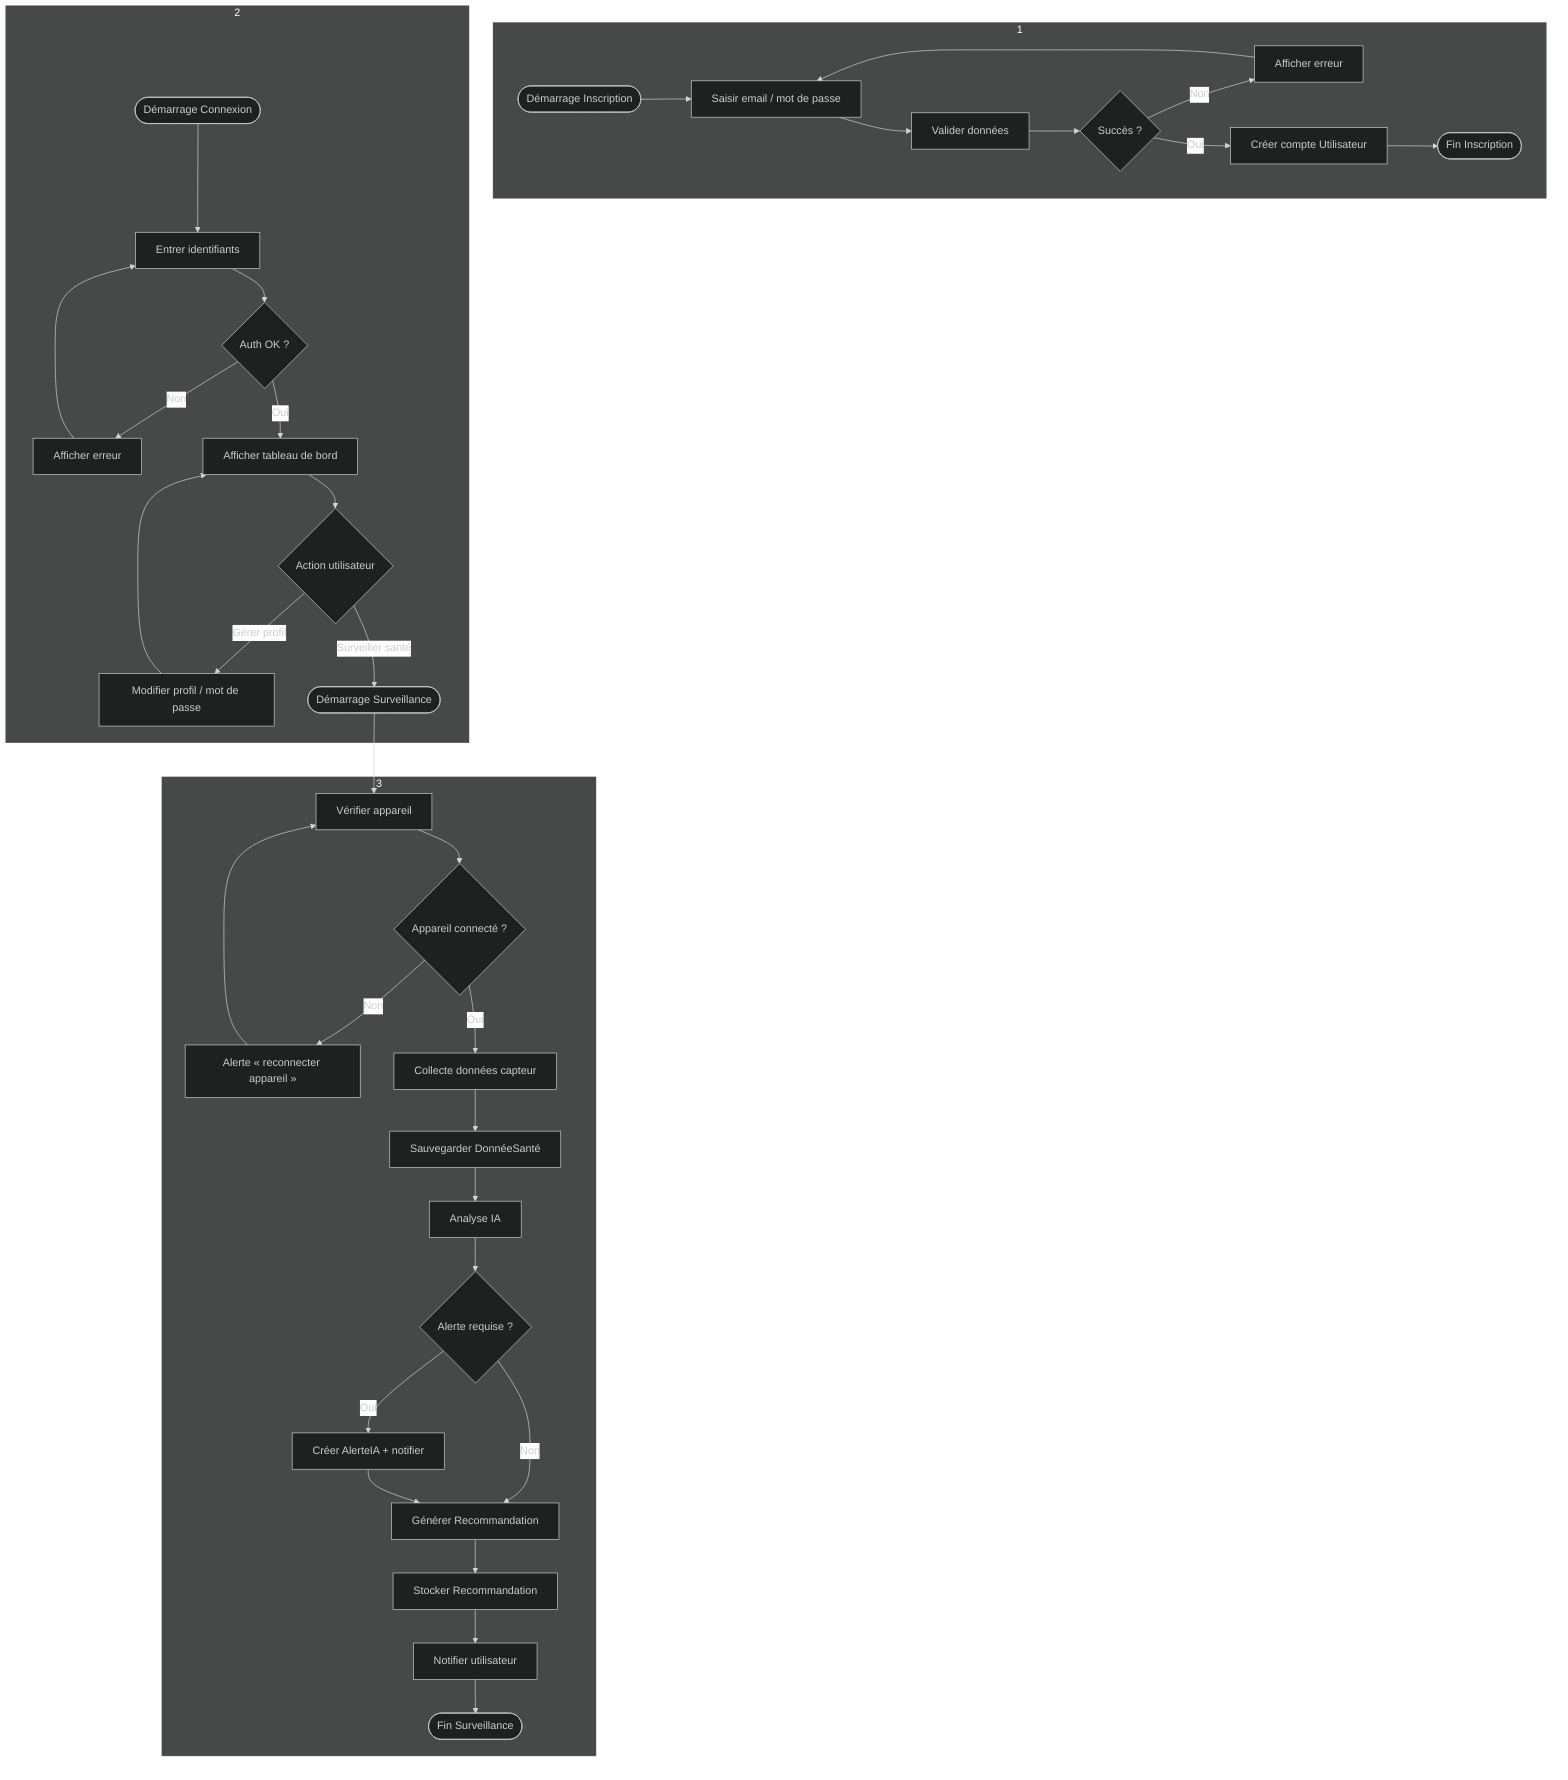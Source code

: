%% Diagramme d'activités - Plateforme de Surveillance de Santé Assistée par IA
%%{init: {'theme':'dark','themeVariables':{ 'primaryColor':'#4F46E5', 'edgeLabelBackground':'#FFFFFF'}}}%%
flowchart TD
  %% Inscription
  subgraph Inscription [1]
    A1([Démarrage Inscription]) --> A2[Saisir email / mot de passe]
    A2 --> A3[Valider données]
    A3 --> A4{Succès ?}
    A4 -- Non --> A5[Afficher erreur] --> A2
    A4 -- Oui --> A6[Créer compte Utilisateur] --> A_end([Fin Inscription])
  end

  %% Connexion & Profil
  subgraph Auth_Profil [2]
    B1([Démarrage Connexion]) --> B2[Entrer identifiants]
    B2 --> B3{Auth OK ?}
    B3 -- Non --> B4[Afficher erreur] --> B2
    B3 -- Oui --> B5[Afficher tableau de bord]
    B5 --> B6{Action utilisateur}
    B6 -- Gérer profil --> B7[Modifier profil / mot de passe] --> B5
    B6 -- Surveiller santé --> C_start
  end

  %% Surveillance santé
  subgraph Monitoring [3]
    C_start([Démarrage Surveillance]) --> C1[Vérifier appareil]
    C1 --> C2{Appareil connecté ?}
    C2 -- Non --> C3[Alerte « reconnecter appareil »] --> C1
    C2 -- Oui --> C4[Collecte données capteur]
    C4 --> C5[Sauvegarder DonnéeSanté]
    C5 --> C6[Analyse IA]
    C6 --> C7{Alerte requise ?}
    C7 -- Oui --> C8[Créer AlerteIA + notifier]
    C7 -- Non --> C9[Générer Recommandation]
    C8 --> C9
    C9 --> C10[Stocker Recommandation]
    C10 --> C11[Notifier utilisateur]
    C11 --> C_end([Fin Surveillance])
  end